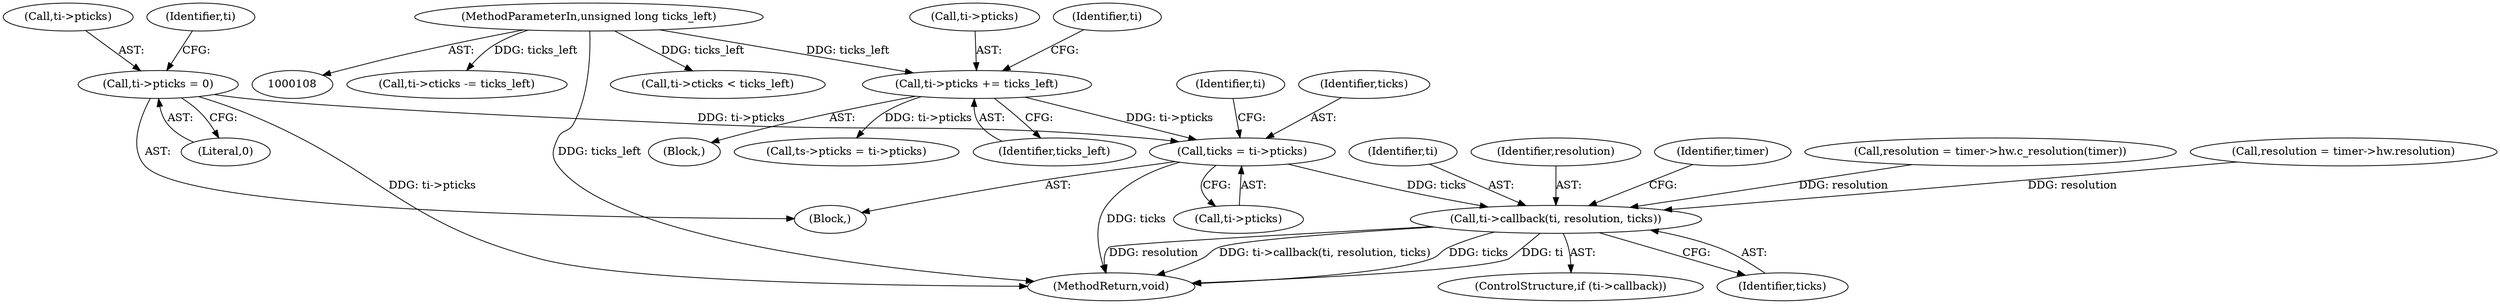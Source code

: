 digraph "0_linux_ee8413b01045c74340aa13ad5bdf905de32be736@pointer" {
"1000365" [label="(Call,ticks = ti->pticks)"];
"1000370" [label="(Call,ti->pticks = 0)"];
"1000162" [label="(Call,ti->pticks += ticks_left)"];
"1000110" [label="(MethodParameterIn,unsigned long ticks_left)"];
"1000389" [label="(Call,ti->callback(ti, resolution, ticks))"];
"1000374" [label="(Literal,0)"];
"1000385" [label="(ControlStructure,if (ti->callback))"];
"1000370" [label="(Call,ti->pticks = 0)"];
"1000390" [label="(Identifier,ti)"];
"1000184" [label="(Call,ti->cticks -= ticks_left)"];
"1000153" [label="(Block,)"];
"1000365" [label="(Call,ticks = ti->pticks)"];
"1000166" [label="(Identifier,ticks_left)"];
"1000391" [label="(Identifier,resolution)"];
"1000396" [label="(Identifier,timer)"];
"1000163" [label="(Call,ti->pticks)"];
"1000355" [label="(Block,)"];
"1000162" [label="(Call,ti->pticks += ticks_left)"];
"1000392" [label="(Identifier,ticks)"];
"1000141" [label="(Call,resolution = timer->hw.c_resolution(timer))"];
"1000371" [label="(Call,ti->pticks)"];
"1000389" [label="(Call,ti->callback(ti, resolution, ticks))"];
"1000169" [label="(Identifier,ti)"];
"1000424" [label="(MethodReturn,void)"];
"1000173" [label="(Call,ti->cticks < ticks_left)"];
"1000110" [label="(MethodParameterIn,unsigned long ticks_left)"];
"1000372" [label="(Identifier,ti)"];
"1000146" [label="(Call,resolution = timer->hw.resolution)"];
"1000366" [label="(Identifier,ticks)"];
"1000265" [label="(Call,ts->pticks = ti->pticks)"];
"1000367" [label="(Call,ti->pticks)"];
"1000377" [label="(Identifier,ti)"];
"1000365" -> "1000355"  [label="AST: "];
"1000365" -> "1000367"  [label="CFG: "];
"1000366" -> "1000365"  [label="AST: "];
"1000367" -> "1000365"  [label="AST: "];
"1000372" -> "1000365"  [label="CFG: "];
"1000365" -> "1000424"  [label="DDG: ticks"];
"1000370" -> "1000365"  [label="DDG: ti->pticks"];
"1000162" -> "1000365"  [label="DDG: ti->pticks"];
"1000365" -> "1000389"  [label="DDG: ticks"];
"1000370" -> "1000355"  [label="AST: "];
"1000370" -> "1000374"  [label="CFG: "];
"1000371" -> "1000370"  [label="AST: "];
"1000374" -> "1000370"  [label="AST: "];
"1000377" -> "1000370"  [label="CFG: "];
"1000370" -> "1000424"  [label="DDG: ti->pticks"];
"1000162" -> "1000153"  [label="AST: "];
"1000162" -> "1000166"  [label="CFG: "];
"1000163" -> "1000162"  [label="AST: "];
"1000166" -> "1000162"  [label="AST: "];
"1000169" -> "1000162"  [label="CFG: "];
"1000110" -> "1000162"  [label="DDG: ticks_left"];
"1000162" -> "1000265"  [label="DDG: ti->pticks"];
"1000110" -> "1000108"  [label="AST: "];
"1000110" -> "1000424"  [label="DDG: ticks_left"];
"1000110" -> "1000173"  [label="DDG: ticks_left"];
"1000110" -> "1000184"  [label="DDG: ticks_left"];
"1000389" -> "1000385"  [label="AST: "];
"1000389" -> "1000392"  [label="CFG: "];
"1000390" -> "1000389"  [label="AST: "];
"1000391" -> "1000389"  [label="AST: "];
"1000392" -> "1000389"  [label="AST: "];
"1000396" -> "1000389"  [label="CFG: "];
"1000389" -> "1000424"  [label="DDG: ti->callback(ti, resolution, ticks)"];
"1000389" -> "1000424"  [label="DDG: ticks"];
"1000389" -> "1000424"  [label="DDG: ti"];
"1000389" -> "1000424"  [label="DDG: resolution"];
"1000141" -> "1000389"  [label="DDG: resolution"];
"1000146" -> "1000389"  [label="DDG: resolution"];
}
